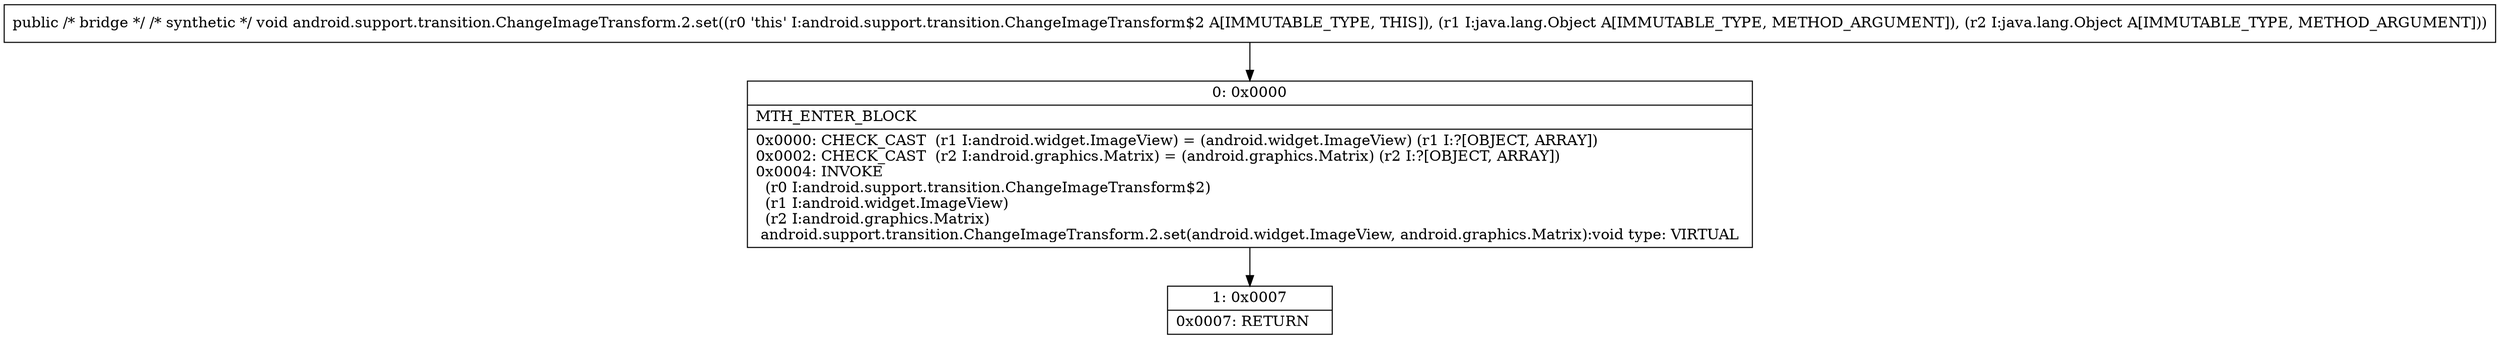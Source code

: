 digraph "CFG forandroid.support.transition.ChangeImageTransform.2.set(Ljava\/lang\/Object;Ljava\/lang\/Object;)V" {
Node_0 [shape=record,label="{0\:\ 0x0000|MTH_ENTER_BLOCK\l|0x0000: CHECK_CAST  (r1 I:android.widget.ImageView) = (android.widget.ImageView) (r1 I:?[OBJECT, ARRAY]) \l0x0002: CHECK_CAST  (r2 I:android.graphics.Matrix) = (android.graphics.Matrix) (r2 I:?[OBJECT, ARRAY]) \l0x0004: INVOKE  \l  (r0 I:android.support.transition.ChangeImageTransform$2)\l  (r1 I:android.widget.ImageView)\l  (r2 I:android.graphics.Matrix)\l android.support.transition.ChangeImageTransform.2.set(android.widget.ImageView, android.graphics.Matrix):void type: VIRTUAL \l}"];
Node_1 [shape=record,label="{1\:\ 0x0007|0x0007: RETURN   \l}"];
MethodNode[shape=record,label="{public \/* bridge *\/ \/* synthetic *\/ void android.support.transition.ChangeImageTransform.2.set((r0 'this' I:android.support.transition.ChangeImageTransform$2 A[IMMUTABLE_TYPE, THIS]), (r1 I:java.lang.Object A[IMMUTABLE_TYPE, METHOD_ARGUMENT]), (r2 I:java.lang.Object A[IMMUTABLE_TYPE, METHOD_ARGUMENT])) }"];
MethodNode -> Node_0;
Node_0 -> Node_1;
}


